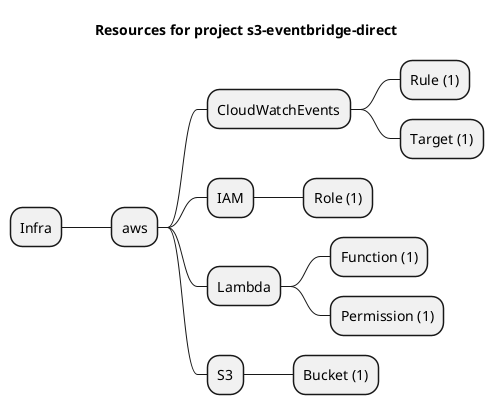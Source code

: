@startmindmap
title Resources for project s3-eventbridge-direct
skinparam monochrome true
+ Infra
++ aws
+++ CloudWatchEvents
++++ Rule (1)
++++ Target (1)
+++ IAM
++++ Role (1)
+++ Lambda
++++ Function (1)
++++ Permission (1)
+++ S3
++++ Bucket (1)
@endmindmap